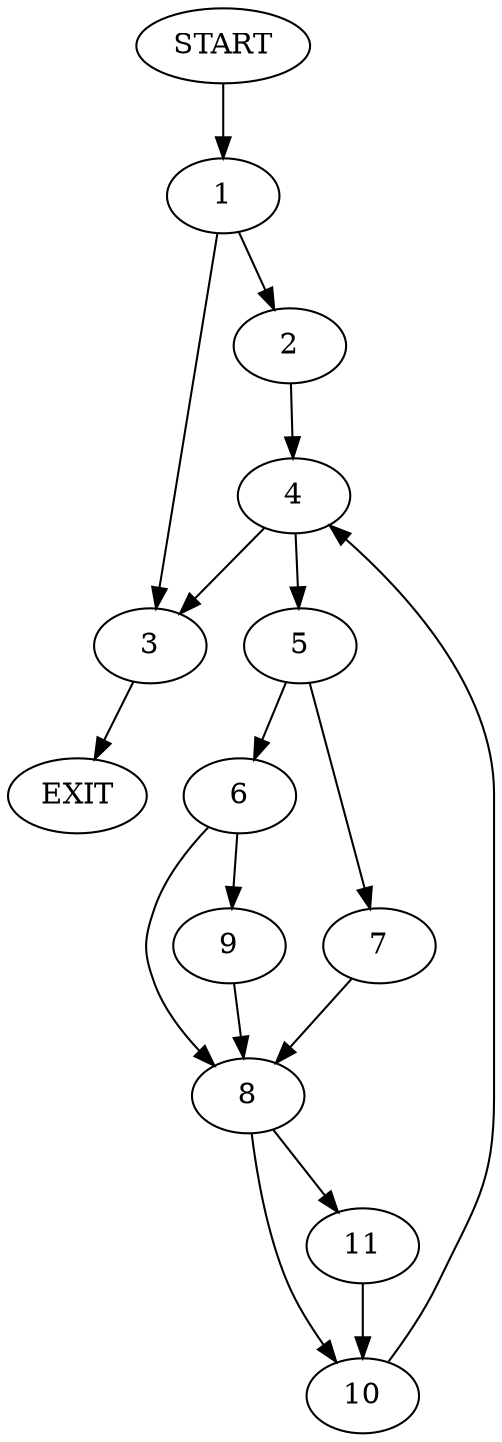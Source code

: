 digraph {
0 [label="START"];
1;
2;
3;
4;
5;
6;
7;
8;
9;
10;
11;
12 [label="EXIT"];
0 -> 1;
1 -> 2;
1 -> 3;
2 -> 4;
3 -> 12;
4 -> 5;
4 -> 3;
5 -> 6;
5 -> 7;
6 -> 8;
6 -> 9;
7 -> 8;
8 -> 10;
8 -> 11;
9 -> 8;
11 -> 10;
10 -> 4;
}